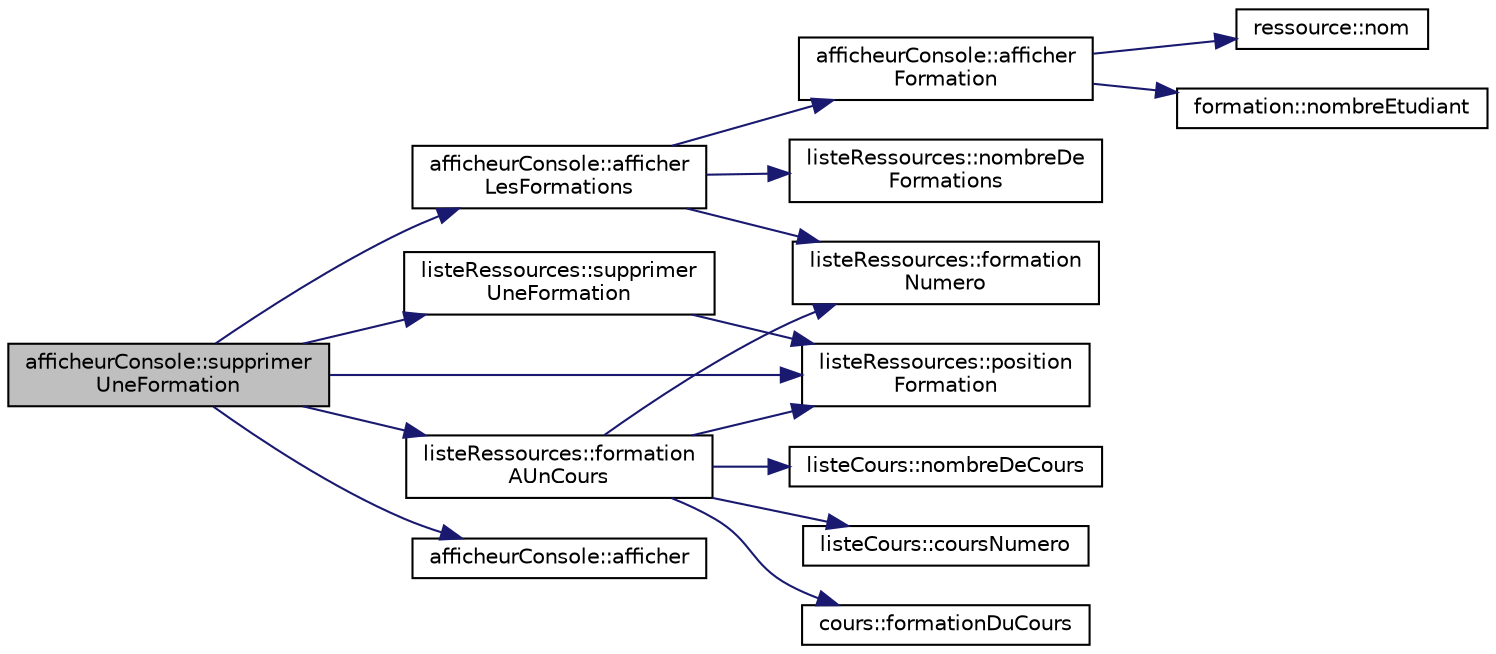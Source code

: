 digraph "afficheurConsole::supprimerUneFormation"
{
  edge [fontname="Helvetica",fontsize="10",labelfontname="Helvetica",labelfontsize="10"];
  node [fontname="Helvetica",fontsize="10",shape=record];
  rankdir="LR";
  Node381 [label="afficheurConsole::supprimer\lUneFormation",height=0.2,width=0.4,color="black", fillcolor="grey75", style="filled", fontcolor="black"];
  Node381 -> Node382 [color="midnightblue",fontsize="10",style="solid",fontname="Helvetica"];
  Node382 [label="afficheurConsole::afficher\lLesFormations",height=0.2,width=0.4,color="black", fillcolor="white", style="filled",URL="$classafficheur_console.html#a8f9fbf20b142d1805a0418f24b30c273",tooltip="Renvoie dans ost les formations de la liste de ressources. "];
  Node382 -> Node383 [color="midnightblue",fontsize="10",style="solid",fontname="Helvetica"];
  Node383 [label="listeRessources::nombreDe\lFormations",height=0.2,width=0.4,color="black", fillcolor="white", style="filled",URL="$classliste_ressources.html#a332aca734617587a463197043a058b02",tooltip="Renvoie le nombre de formations. "];
  Node382 -> Node384 [color="midnightblue",fontsize="10",style="solid",fontname="Helvetica"];
  Node384 [label="afficheurConsole::afficher\lFormation",height=0.2,width=0.4,color="black", fillcolor="white", style="filled",URL="$classafficheur_console.html#a7329605c0c533c5306bf14b6fbe47358"];
  Node384 -> Node385 [color="midnightblue",fontsize="10",style="solid",fontname="Helvetica"];
  Node385 [label="ressource::nom",height=0.2,width=0.4,color="black", fillcolor="white", style="filled",URL="$classressource.html#aff712b6d732b3f4091dd29f4349aba85",tooltip="Renvoie le nom de la ressource. "];
  Node384 -> Node386 [color="midnightblue",fontsize="10",style="solid",fontname="Helvetica"];
  Node386 [label="formation::nombreEtudiant",height=0.2,width=0.4,color="black", fillcolor="white", style="filled",URL="$classformation.html#a917c18b3f7439abad5114b5a89b1a01a",tooltip="Renvoie le nombre d&#39;etudiant dans la formation. "];
  Node382 -> Node387 [color="midnightblue",fontsize="10",style="solid",fontname="Helvetica"];
  Node387 [label="listeRessources::formation\lNumero",height=0.2,width=0.4,color="black", fillcolor="white", style="filled",URL="$classliste_ressources.html#aa0dc7c74caa61d02294c51fb79f7abe7",tooltip="Renvoie la formation dont le numero est entre en parametre. "];
  Node381 -> Node388 [color="midnightblue",fontsize="10",style="solid",fontname="Helvetica"];
  Node388 [label="afficheurConsole::afficher",height=0.2,width=0.4,color="black", fillcolor="white", style="filled",URL="$classafficheur_console.html#a6b77fbeb61624d075a0b352c9ca27792"];
  Node381 -> Node389 [color="midnightblue",fontsize="10",style="solid",fontname="Helvetica"];
  Node389 [label="listeRessources::position\lFormation",height=0.2,width=0.4,color="black", fillcolor="white", style="filled",URL="$classliste_ressources.html#a1649d1144f57339c52731acf2d5cfa51",tooltip="Renvoie la position de la formation dont le nom est entre en parametre. "];
  Node381 -> Node390 [color="midnightblue",fontsize="10",style="solid",fontname="Helvetica"];
  Node390 [label="listeRessources::formation\lAUnCours",height=0.2,width=0.4,color="black", fillcolor="white", style="filled",URL="$classliste_ressources.html#adca8580fb284edf37def6b5f650ea6a9",tooltip="verifies sila formation a un cours "];
  Node390 -> Node391 [color="midnightblue",fontsize="10",style="solid",fontname="Helvetica"];
  Node391 [label="listeCours::nombreDeCours",height=0.2,width=0.4,color="black", fillcolor="white", style="filled",URL="$classliste_cours.html#a34b859c2380770eb560c0a6dcf01cc81",tooltip="Renvoie le nombre de cours. "];
  Node390 -> Node392 [color="midnightblue",fontsize="10",style="solid",fontname="Helvetica"];
  Node392 [label="listeCours::coursNumero",height=0.2,width=0.4,color="black", fillcolor="white", style="filled",URL="$classliste_cours.html#ac00615f15632669bf44424e960c95edd",tooltip="Renvoie le cours dont le numero correspond a l&#39;entier entre en parametre. "];
  Node390 -> Node393 [color="midnightblue",fontsize="10",style="solid",fontname="Helvetica"];
  Node393 [label="cours::formationDuCours",height=0.2,width=0.4,color="black", fillcolor="white", style="filled",URL="$classcours.html#a6f2b466ed292ca0152a90c34509be8af",tooltip="Renvoie la formation lie a un cours. "];
  Node390 -> Node387 [color="midnightblue",fontsize="10",style="solid",fontname="Helvetica"];
  Node390 -> Node389 [color="midnightblue",fontsize="10",style="solid",fontname="Helvetica"];
  Node381 -> Node394 [color="midnightblue",fontsize="10",style="solid",fontname="Helvetica"];
  Node394 [label="listeRessources::supprimer\lUneFormation",height=0.2,width=0.4,color="black", fillcolor="white", style="filled",URL="$classliste_ressources.html#a898637edf00749de0460b3ce07168a71",tooltip="supprimes la formation "];
  Node394 -> Node389 [color="midnightblue",fontsize="10",style="solid",fontname="Helvetica"];
}

